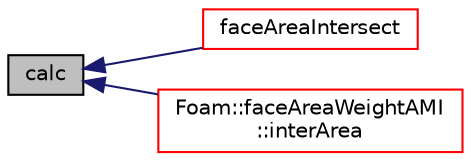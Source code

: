 digraph "calc"
{
  bgcolor="transparent";
  edge [fontname="Helvetica",fontsize="10",labelfontname="Helvetica",labelfontsize="10"];
  node [fontname="Helvetica",fontsize="10",shape=record];
  rankdir="LR";
  Node1 [label="calc",height=0.2,width=0.4,color="black", fillcolor="grey75", style="filled", fontcolor="black"];
  Node1 -> Node2 [dir="back",color="midnightblue",fontsize="10",style="solid",fontname="Helvetica"];
  Node2 [label="faceAreaIntersect",height=0.2,width=0.4,color="red",URL="$a00726.html#a19ef466ecd7d8c6b316cd3f49c5ea1fa",tooltip="Construct from components. "];
  Node1 -> Node3 [dir="back",color="midnightblue",fontsize="10",style="solid",fontname="Helvetica"];
  Node3 [label="Foam::faceAreaWeightAMI\l::interArea",height=0.2,width=0.4,color="red",URL="$a00728.html#ab94c0089dc2a3531550d54c95704ad37",tooltip="Area of intersection between source and target faces. "];
}
